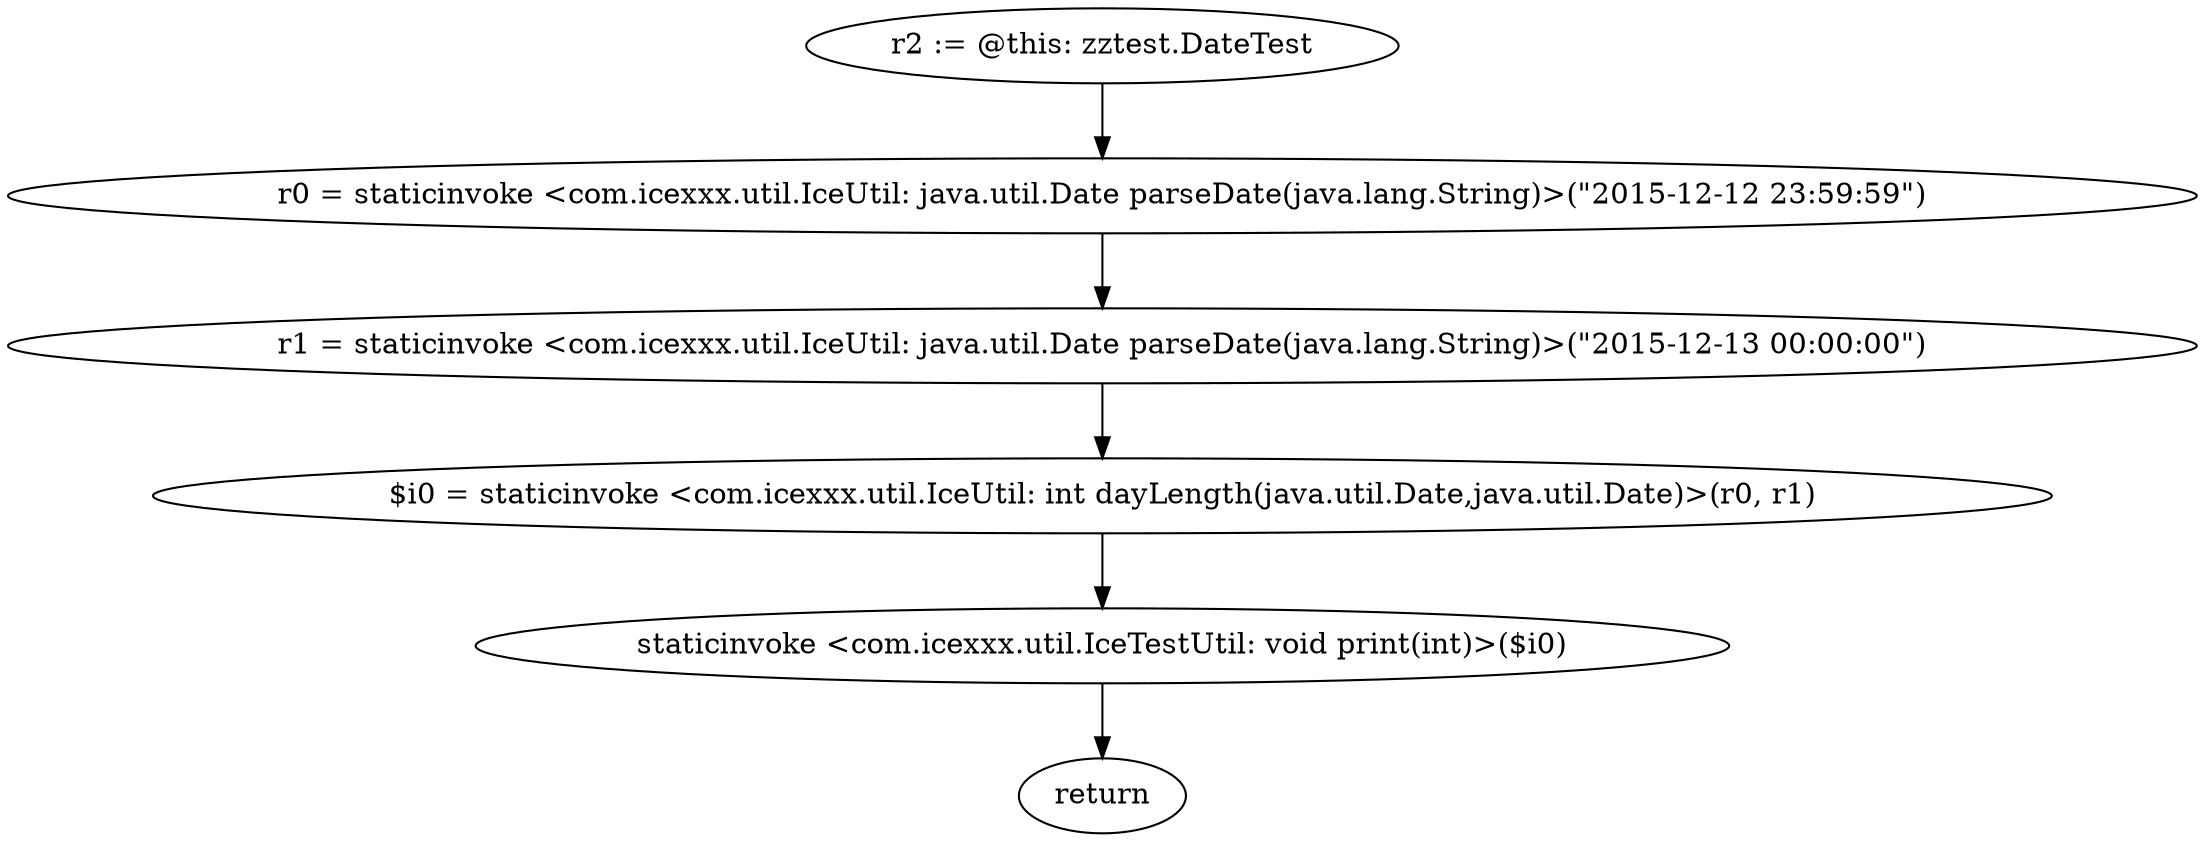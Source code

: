 digraph "unitGraph" {
    "r2 := @this: zztest.DateTest"
    "r0 = staticinvoke <com.icexxx.util.IceUtil: java.util.Date parseDate(java.lang.String)>(\"2015-12-12 23:59:59\")"
    "r1 = staticinvoke <com.icexxx.util.IceUtil: java.util.Date parseDate(java.lang.String)>(\"2015-12-13 00:00:00\")"
    "$i0 = staticinvoke <com.icexxx.util.IceUtil: int dayLength(java.util.Date,java.util.Date)>(r0, r1)"
    "staticinvoke <com.icexxx.util.IceTestUtil: void print(int)>($i0)"
    "return"
    "r2 := @this: zztest.DateTest"->"r0 = staticinvoke <com.icexxx.util.IceUtil: java.util.Date parseDate(java.lang.String)>(\"2015-12-12 23:59:59\")";
    "r0 = staticinvoke <com.icexxx.util.IceUtil: java.util.Date parseDate(java.lang.String)>(\"2015-12-12 23:59:59\")"->"r1 = staticinvoke <com.icexxx.util.IceUtil: java.util.Date parseDate(java.lang.String)>(\"2015-12-13 00:00:00\")";
    "r1 = staticinvoke <com.icexxx.util.IceUtil: java.util.Date parseDate(java.lang.String)>(\"2015-12-13 00:00:00\")"->"$i0 = staticinvoke <com.icexxx.util.IceUtil: int dayLength(java.util.Date,java.util.Date)>(r0, r1)";
    "$i0 = staticinvoke <com.icexxx.util.IceUtil: int dayLength(java.util.Date,java.util.Date)>(r0, r1)"->"staticinvoke <com.icexxx.util.IceTestUtil: void print(int)>($i0)";
    "staticinvoke <com.icexxx.util.IceTestUtil: void print(int)>($i0)"->"return";
}
